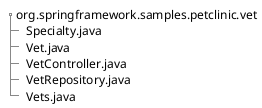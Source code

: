 @startsalt
{
{T
+ org.springframework.samples.petclinic.vet
++ Specialty.java
++ Vet.java
++ VetController.java
++ VetRepository.java
++ Vets.java
}
}
@endsalt
